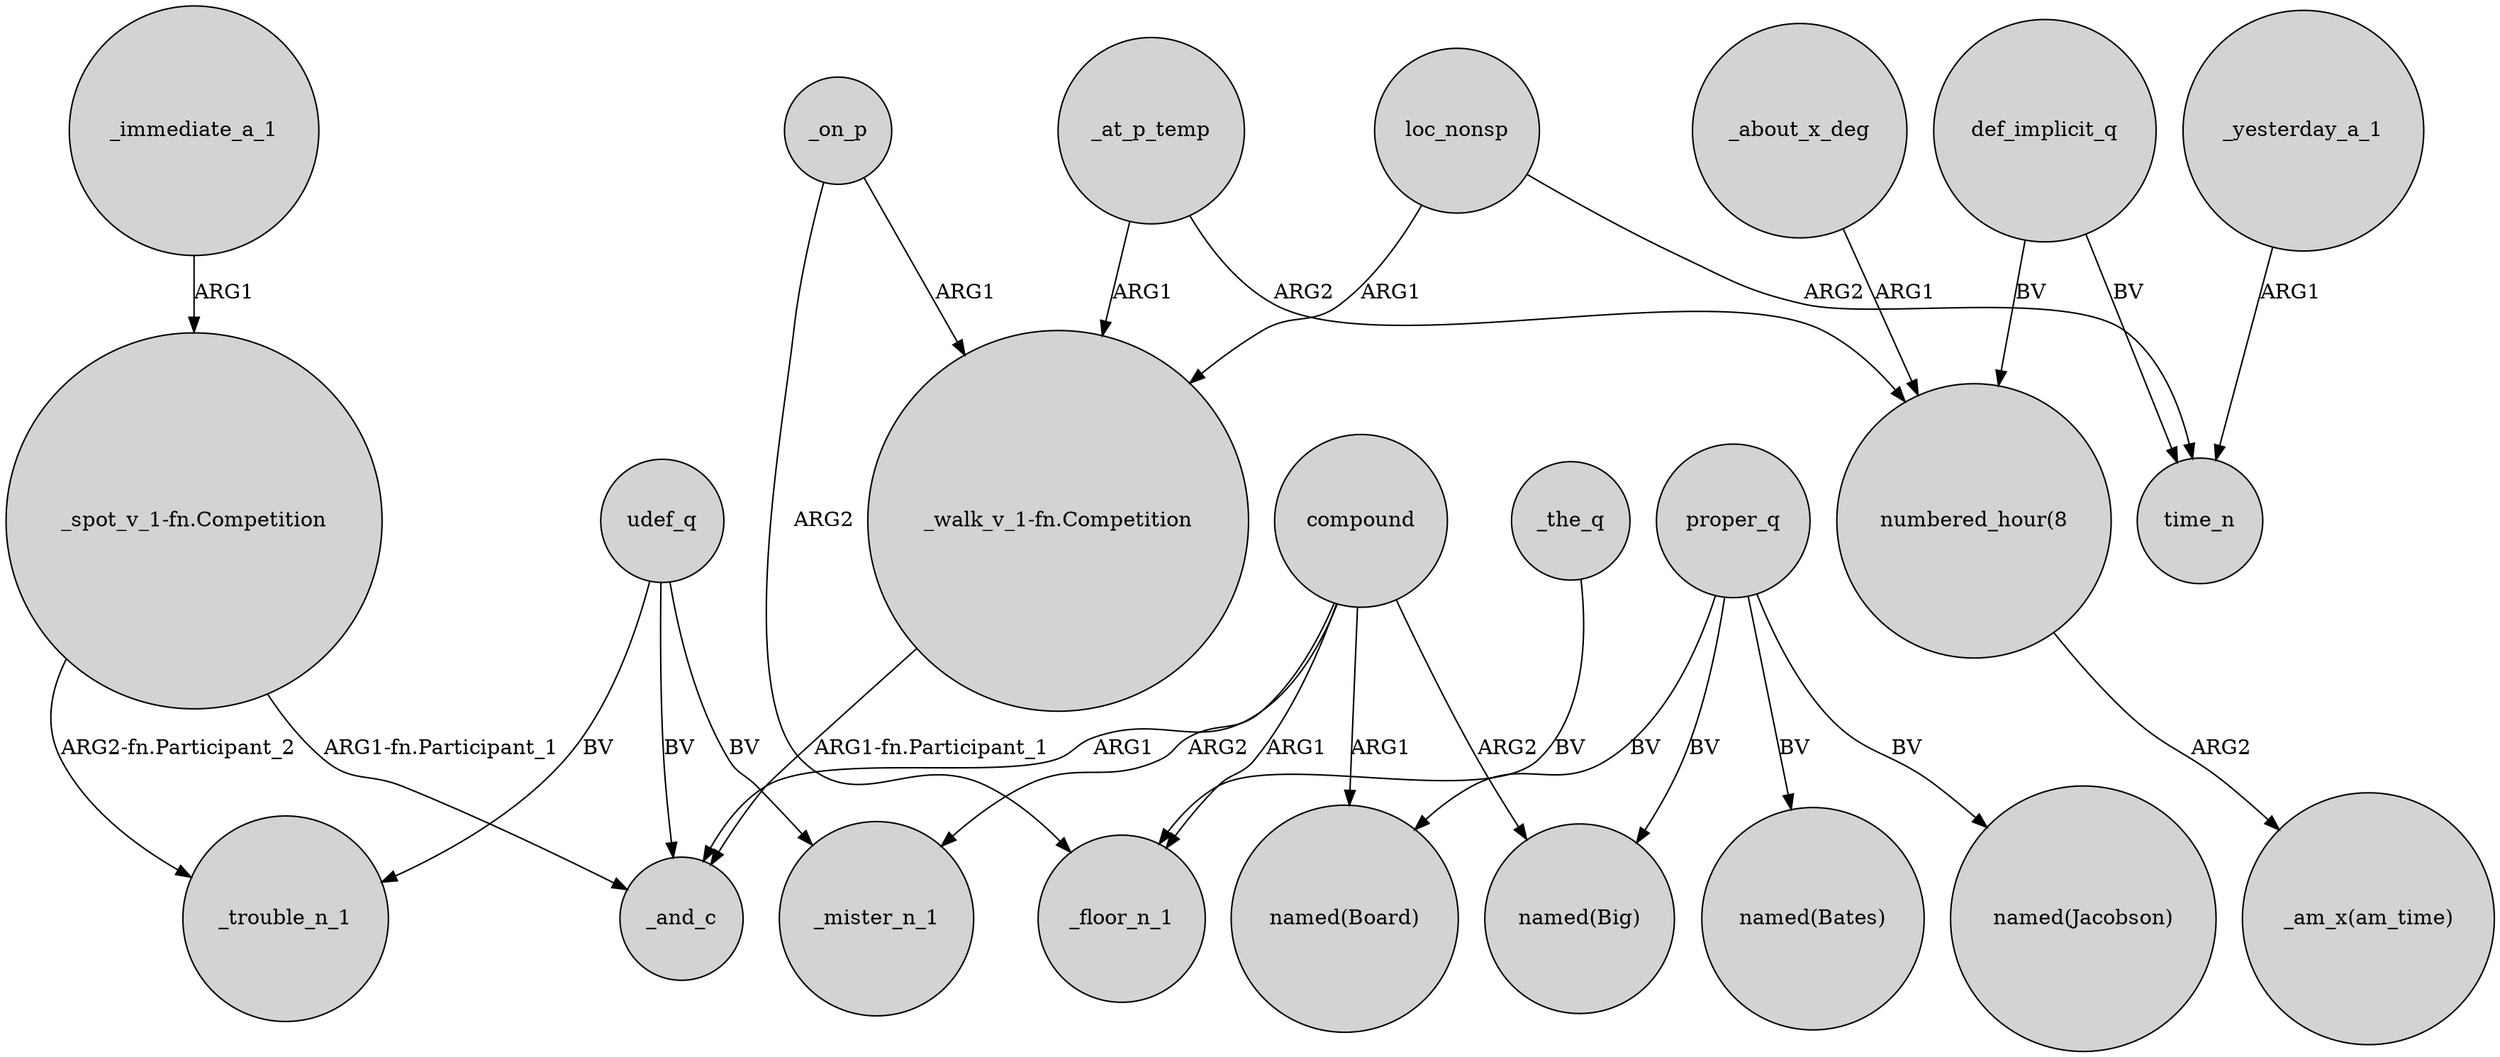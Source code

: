 digraph {
	node [shape=circle style=filled]
	_immediate_a_1 -> "_spot_v_1-fn.Competition" [label=ARG1]
	proper_q -> "named(Bates)" [label=BV]
	compound -> _mister_n_1 [label=ARG2]
	compound -> _and_c [label=ARG1]
	_about_x_deg -> "numbered_hour(8":"45)" [label=ARG1]
	compound -> "named(Big)" [label=ARG2]
	_on_p -> _floor_n_1 [label=ARG2]
	_yesterday_a_1 -> time_n [label=ARG1]
	udef_q -> _and_c [label=BV]
	udef_q -> _mister_n_1 [label=BV]
	"_walk_v_1-fn.Competition" -> _and_c [label="ARG1-fn.Participant_1"]
	_at_p_temp -> "numbered_hour(8":"45)" [label=ARG2]
	"_spot_v_1-fn.Competition" -> _and_c [label="ARG1-fn.Participant_1"]
	_on_p -> "_walk_v_1-fn.Competition" [label=ARG1]
	"_spot_v_1-fn.Competition" -> _trouble_n_1 [label="ARG2-fn.Participant_2"]
	loc_nonsp -> "_walk_v_1-fn.Competition" [label=ARG1]
	udef_q -> _trouble_n_1 [label=BV]
	"numbered_hour(8":"45)" -> "_am_x(am_time)" [label=ARG2]
	proper_q -> "named(Big)" [label=BV]
	compound -> _floor_n_1 [label=ARG1]
	proper_q -> "named(Board)" [label=BV]
	loc_nonsp -> time_n [label=ARG2]
	compound -> "named(Board)" [label=ARG1]
	_the_q -> _floor_n_1 [label=BV]
	proper_q -> "named(Jacobson)" [label=BV]
	def_implicit_q -> time_n [label=BV]
	_at_p_temp -> "_walk_v_1-fn.Competition" [label=ARG1]
	def_implicit_q -> "numbered_hour(8":"45)" [label=BV]
}

